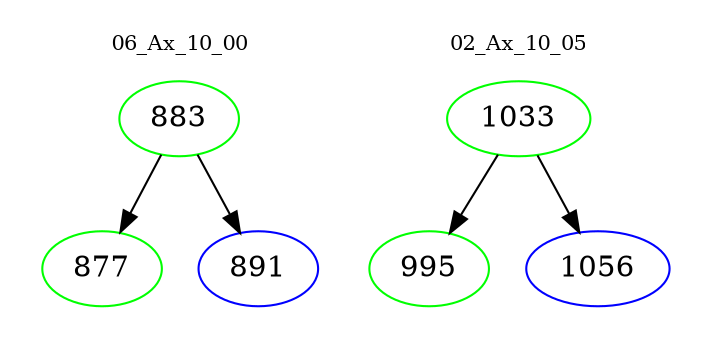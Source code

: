 digraph{
subgraph cluster_0 {
color = white
label = "06_Ax_10_00";
fontsize=10;
T0_883 [label="883", color="green"]
T0_883 -> T0_877 [color="black"]
T0_877 [label="877", color="green"]
T0_883 -> T0_891 [color="black"]
T0_891 [label="891", color="blue"]
}
subgraph cluster_1 {
color = white
label = "02_Ax_10_05";
fontsize=10;
T1_1033 [label="1033", color="green"]
T1_1033 -> T1_995 [color="black"]
T1_995 [label="995", color="green"]
T1_1033 -> T1_1056 [color="black"]
T1_1056 [label="1056", color="blue"]
}
}
